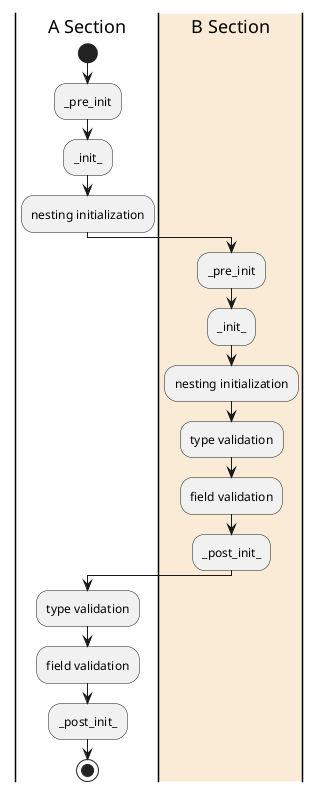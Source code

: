 @startuml

|A Section|
start
:_pre_init;
:_init_;
:nesting initialization;
|#AntiqueWhite|B Section|
:_pre_init;
:_init_;
:nesting initialization;
:type validation;
:field validation;
:_post_init_;
|A Section|
:type validation;
:field validation;
:_post_init_;
stop

@enduml
